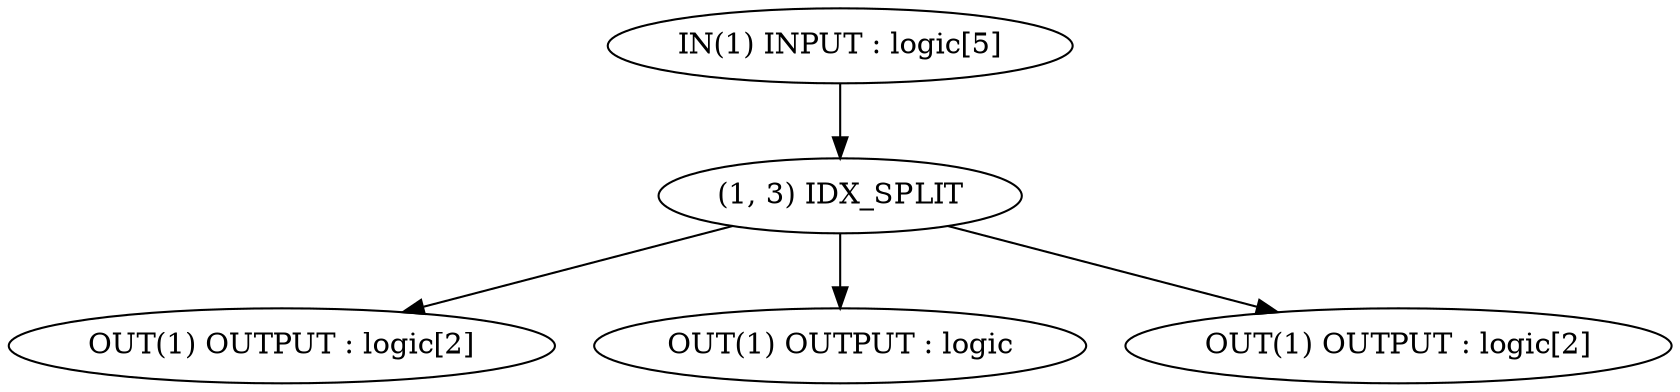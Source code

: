 // LOG : Starting Idealised Linear
// LOG : Parsing Successful
// LOG : Type Checking Complete
// LOG : Soundness Check Complete
digraph G {
4 [label="OUT(1) OUTPUT : logic[2]"];
3 [label="OUT(1) OUTPUT : logic"];
2 [label="OUT(1) OUTPUT : logic[2]"];
1 [label="IN(1) INPUT : logic[5]"];
5 [label="(1, 3) IDX_SPLIT"];
	1 -> 5;
	5 -> 3;
	5 -> 2;
	5 -> 4;
}

// LOG : BYE

